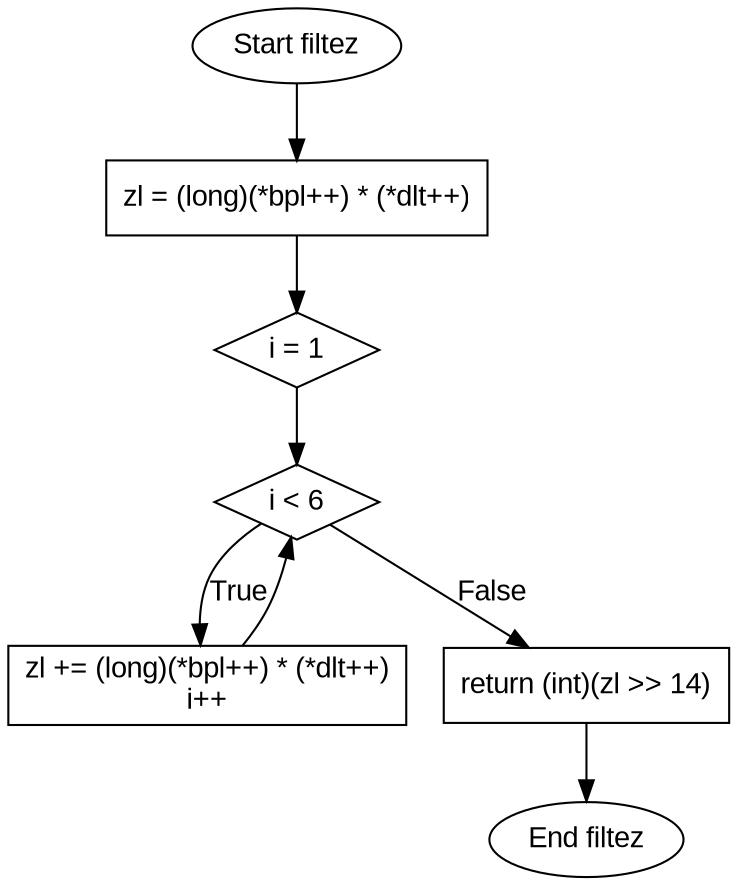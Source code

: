 digraph filtez {
    rankdir=TB;
    node [shape=box, fontname=Arial];
    edge [fontname=Arial];

    start [label="Start filtez", shape=ellipse];
    end [label="End filtez", shape=ellipse];
    init_zl [label="zl = (long)(*bpl++) * (*dlt++)"];
    loop_init [label="i = 1", shape=diamond];
    loop_cond [label="i < 6", shape=diamond];
    loop_body [label="zl += (long)(*bpl++) * (*dlt++)\ni++"];
    return_stmt [label="return (int)(zl >> 14)"];

    start -> init_zl;
    init_zl -> loop_init;
    loop_init -> loop_cond;
    loop_cond -> loop_body [label="True"];
    loop_cond -> return_stmt [label="False"];
    loop_body -> loop_cond;
    return_stmt -> end;
}